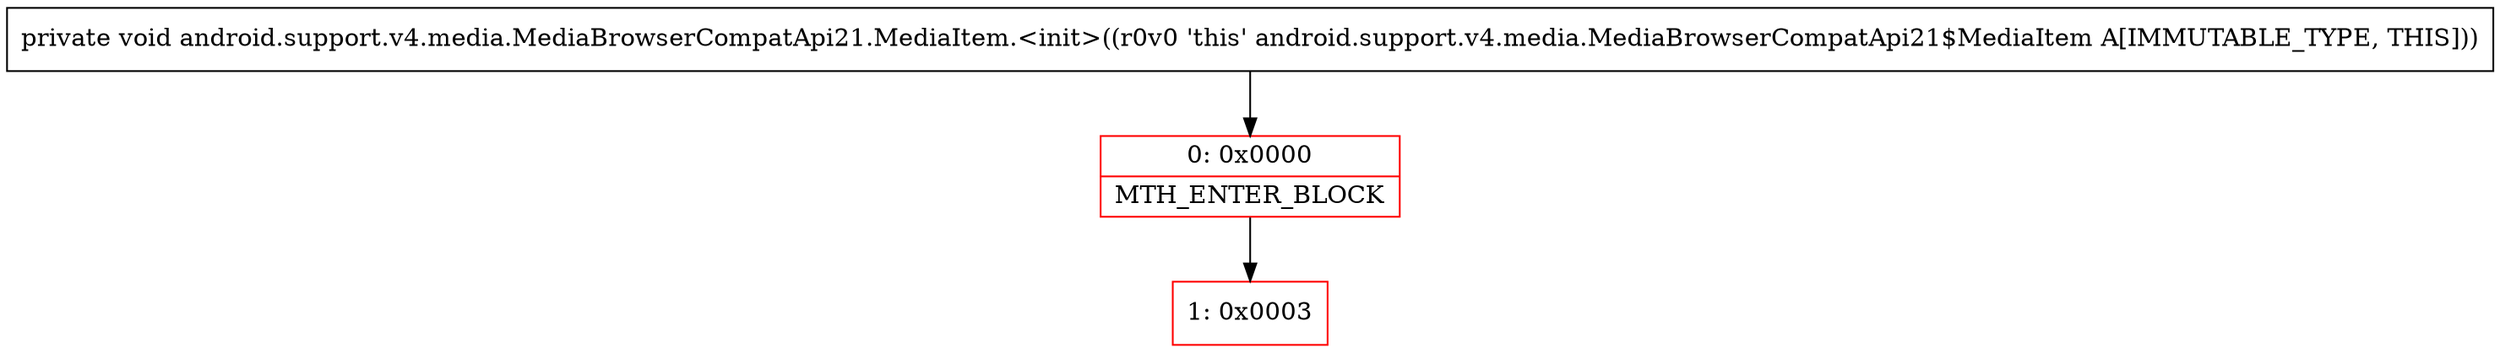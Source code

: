 digraph "CFG forandroid.support.v4.media.MediaBrowserCompatApi21.MediaItem.\<init\>()V" {
subgraph cluster_Region_358155984 {
label = "R(0)";
node [shape=record,color=blue];
}
Node_0 [shape=record,color=red,label="{0\:\ 0x0000|MTH_ENTER_BLOCK\l}"];
Node_1 [shape=record,color=red,label="{1\:\ 0x0003}"];
MethodNode[shape=record,label="{private void android.support.v4.media.MediaBrowserCompatApi21.MediaItem.\<init\>((r0v0 'this' android.support.v4.media.MediaBrowserCompatApi21$MediaItem A[IMMUTABLE_TYPE, THIS])) }"];
MethodNode -> Node_0;
Node_0 -> Node_1;
}

